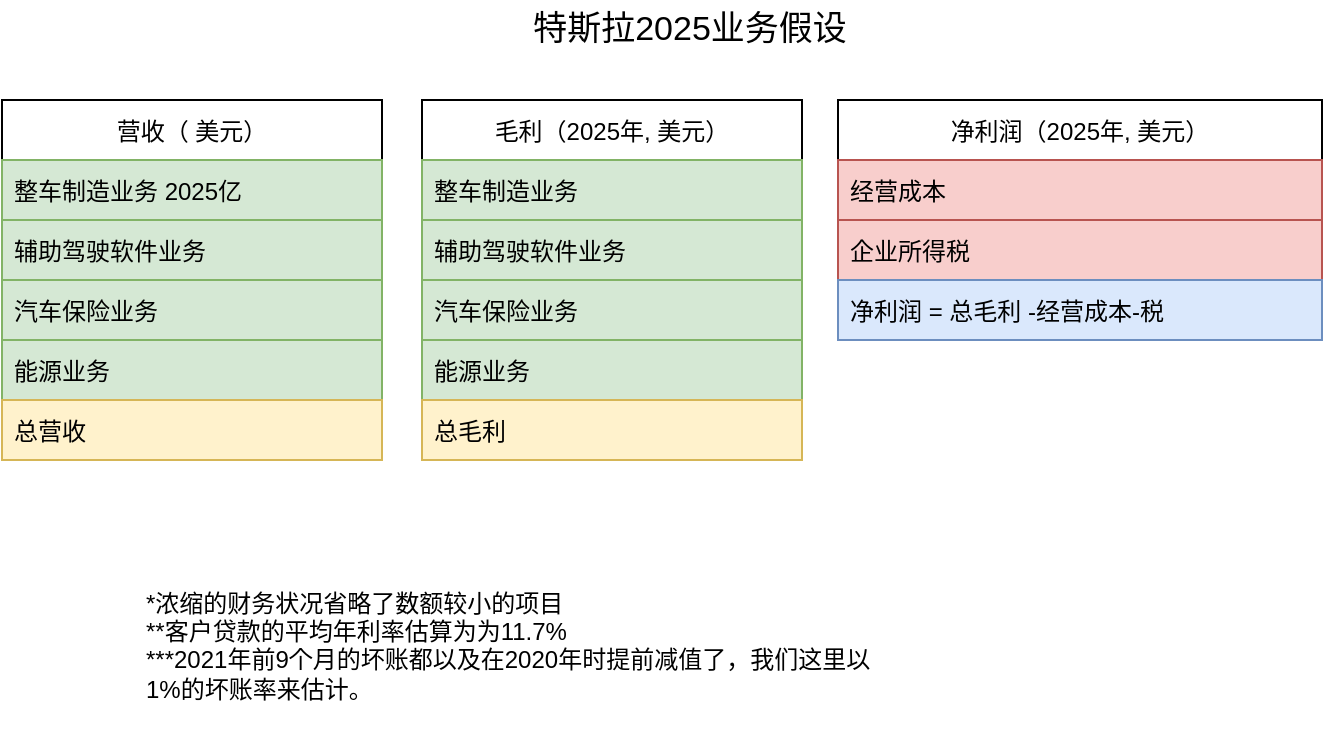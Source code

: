 <mxfile version="16.1.0" type="github"><diagram id="UfmZcZUgszk8OOR1oBgz" name="Page-1"><mxGraphModel dx="1141" dy="674" grid="1" gridSize="10" guides="1" tooltips="1" connect="1" arrows="1" fold="1" page="1" pageScale="1" pageWidth="827" pageHeight="1169" math="0" shadow="0"><root><mxCell id="0"/><mxCell id="1" parent="0"/><mxCell id="yg2f-OdLsY0NM2jIDbTP-5" value="营收（ 美元）" style="swimlane;fontStyle=0;childLayout=stackLayout;horizontal=1;startSize=30;horizontalStack=0;resizeParent=1;resizeParentMax=0;resizeLast=0;collapsible=1;marginBottom=0;" parent="1" vertex="1"><mxGeometry x="20" y="380" width="190" height="180" as="geometry"/></mxCell><mxCell id="yg2f-OdLsY0NM2jIDbTP-6" value="整车制造业务 2025亿" style="text;strokeColor=#82b366;fillColor=#d5e8d4;align=left;verticalAlign=middle;spacingLeft=4;spacingRight=4;overflow=hidden;points=[[0,0.5],[1,0.5]];portConstraint=eastwest;rotatable=0;" parent="yg2f-OdLsY0NM2jIDbTP-5" vertex="1"><mxGeometry y="30" width="190" height="30" as="geometry"/></mxCell><mxCell id="yg2f-OdLsY0NM2jIDbTP-7" value="辅助驾驶软件业务" style="text;strokeColor=#82b366;fillColor=#d5e8d4;align=left;verticalAlign=middle;spacingLeft=4;spacingRight=4;overflow=hidden;points=[[0,0.5],[1,0.5]];portConstraint=eastwest;rotatable=0;" parent="yg2f-OdLsY0NM2jIDbTP-5" vertex="1"><mxGeometry y="60" width="190" height="30" as="geometry"/></mxCell><mxCell id="emjM4xV2LVJMVLJcVNja-2" value="汽车保险业务" style="text;strokeColor=#82b366;fillColor=#d5e8d4;align=left;verticalAlign=middle;spacingLeft=4;spacingRight=4;overflow=hidden;points=[[0,0.5],[1,0.5]];portConstraint=eastwest;rotatable=0;" vertex="1" parent="yg2f-OdLsY0NM2jIDbTP-5"><mxGeometry y="90" width="190" height="30" as="geometry"/></mxCell><mxCell id="_scnfwicN0OqMZllfAQ0-3" value="能源业务" style="text;strokeColor=#82b366;fillColor=#d5e8d4;align=left;verticalAlign=middle;spacingLeft=4;spacingRight=4;overflow=hidden;points=[[0,0.5],[1,0.5]];portConstraint=eastwest;rotatable=0;" parent="yg2f-OdLsY0NM2jIDbTP-5" vertex="1"><mxGeometry y="120" width="190" height="30" as="geometry"/></mxCell><mxCell id="yg2f-OdLsY0NM2jIDbTP-28" value="总营收" style="text;strokeColor=#d6b656;fillColor=#fff2cc;align=left;verticalAlign=middle;spacingLeft=4;spacingRight=4;overflow=hidden;points=[[0,0.5],[1,0.5]];portConstraint=eastwest;rotatable=0;" parent="yg2f-OdLsY0NM2jIDbTP-5" vertex="1"><mxGeometry y="150" width="190" height="30" as="geometry"/></mxCell><mxCell id="yg2f-OdLsY0NM2jIDbTP-32" value="特斯拉2025业务假设" style="text;html=1;strokeColor=none;fillColor=none;align=center;verticalAlign=middle;whiteSpace=wrap;rounded=0;fontSize=17;" parent="1" vertex="1"><mxGeometry x="230" y="330" width="268" height="30" as="geometry"/></mxCell><mxCell id="_scnfwicN0OqMZllfAQ0-4" value="&lt;span&gt;*&lt;/span&gt;&lt;span&gt;浓缩的财务状况省略了数额较小的项目&lt;/span&gt;&lt;span&gt;&lt;br&gt;*&lt;/span&gt;&lt;span&gt;*&lt;/span&gt;&lt;span&gt;客户贷款的平均年利率估算为为11.7%&lt;br&gt;&lt;/span&gt;&lt;span&gt;***2021年前9个月的坏账都以及在2020年时提前减值了，我们这里以1%的坏账率来估计。&lt;/span&gt;&lt;span&gt;&lt;br&gt;&lt;/span&gt;&lt;span&gt;&lt;br&gt;&lt;/span&gt;" style="text;html=1;strokeColor=none;fillColor=none;align=left;verticalAlign=middle;whiteSpace=wrap;rounded=0;" parent="1" vertex="1"><mxGeometry x="90" y="620" width="370" height="80" as="geometry"/></mxCell><mxCell id="emjM4xV2LVJMVLJcVNja-3" value="毛利（2025年, 美元）" style="swimlane;fontStyle=0;childLayout=stackLayout;horizontal=1;startSize=30;horizontalStack=0;resizeParent=1;resizeParentMax=0;resizeLast=0;collapsible=1;marginBottom=0;" vertex="1" parent="1"><mxGeometry x="230" y="380" width="190" height="180" as="geometry"/></mxCell><mxCell id="emjM4xV2LVJMVLJcVNja-4" value="整车制造业务" style="text;strokeColor=#82b366;fillColor=#d5e8d4;align=left;verticalAlign=middle;spacingLeft=4;spacingRight=4;overflow=hidden;points=[[0,0.5],[1,0.5]];portConstraint=eastwest;rotatable=0;" vertex="1" parent="emjM4xV2LVJMVLJcVNja-3"><mxGeometry y="30" width="190" height="30" as="geometry"/></mxCell><mxCell id="emjM4xV2LVJMVLJcVNja-5" value="辅助驾驶软件业务" style="text;strokeColor=#82b366;fillColor=#d5e8d4;align=left;verticalAlign=middle;spacingLeft=4;spacingRight=4;overflow=hidden;points=[[0,0.5],[1,0.5]];portConstraint=eastwest;rotatable=0;" vertex="1" parent="emjM4xV2LVJMVLJcVNja-3"><mxGeometry y="60" width="190" height="30" as="geometry"/></mxCell><mxCell id="emjM4xV2LVJMVLJcVNja-6" value="汽车保险业务" style="text;strokeColor=#82b366;fillColor=#d5e8d4;align=left;verticalAlign=middle;spacingLeft=4;spacingRight=4;overflow=hidden;points=[[0,0.5],[1,0.5]];portConstraint=eastwest;rotatable=0;" vertex="1" parent="emjM4xV2LVJMVLJcVNja-3"><mxGeometry y="90" width="190" height="30" as="geometry"/></mxCell><mxCell id="emjM4xV2LVJMVLJcVNja-7" value="能源业务" style="text;strokeColor=#82b366;fillColor=#d5e8d4;align=left;verticalAlign=middle;spacingLeft=4;spacingRight=4;overflow=hidden;points=[[0,0.5],[1,0.5]];portConstraint=eastwest;rotatable=0;" vertex="1" parent="emjM4xV2LVJMVLJcVNja-3"><mxGeometry y="120" width="190" height="30" as="geometry"/></mxCell><mxCell id="emjM4xV2LVJMVLJcVNja-8" value="总毛利" style="text;strokeColor=#d6b656;fillColor=#fff2cc;align=left;verticalAlign=middle;spacingLeft=4;spacingRight=4;overflow=hidden;points=[[0,0.5],[1,0.5]];portConstraint=eastwest;rotatable=0;" vertex="1" parent="emjM4xV2LVJMVLJcVNja-3"><mxGeometry y="150" width="190" height="30" as="geometry"/></mxCell><mxCell id="emjM4xV2LVJMVLJcVNja-9" value="净利润（2025年, 美元）" style="swimlane;fontStyle=0;childLayout=stackLayout;horizontal=1;startSize=30;horizontalStack=0;resizeParent=1;resizeParentMax=0;resizeLast=0;collapsible=1;marginBottom=0;" vertex="1" parent="1"><mxGeometry x="438" y="380" width="242" height="120" as="geometry"/></mxCell><mxCell id="emjM4xV2LVJMVLJcVNja-12" value="经营成本" style="text;strokeColor=#b85450;fillColor=#f8cecc;align=left;verticalAlign=middle;spacingLeft=4;spacingRight=4;overflow=hidden;points=[[0,0.5],[1,0.5]];portConstraint=eastwest;rotatable=0;" vertex="1" parent="emjM4xV2LVJMVLJcVNja-9"><mxGeometry y="30" width="242" height="30" as="geometry"/></mxCell><mxCell id="emjM4xV2LVJMVLJcVNja-13" value="企业所得税" style="text;strokeColor=#b85450;fillColor=#f8cecc;align=left;verticalAlign=middle;spacingLeft=4;spacingRight=4;overflow=hidden;points=[[0,0.5],[1,0.5]];portConstraint=eastwest;rotatable=0;" vertex="1" parent="emjM4xV2LVJMVLJcVNja-9"><mxGeometry y="60" width="242" height="30" as="geometry"/></mxCell><mxCell id="emjM4xV2LVJMVLJcVNja-21" value="净利润 = 总毛利 -经营成本-税  " style="text;strokeColor=#6c8ebf;fillColor=#dae8fc;align=left;verticalAlign=middle;spacingLeft=4;spacingRight=4;overflow=hidden;points=[[0,0.5],[1,0.5]];portConstraint=eastwest;rotatable=0;" vertex="1" parent="emjM4xV2LVJMVLJcVNja-9"><mxGeometry y="90" width="242" height="30" as="geometry"/></mxCell></root></mxGraphModel></diagram></mxfile>